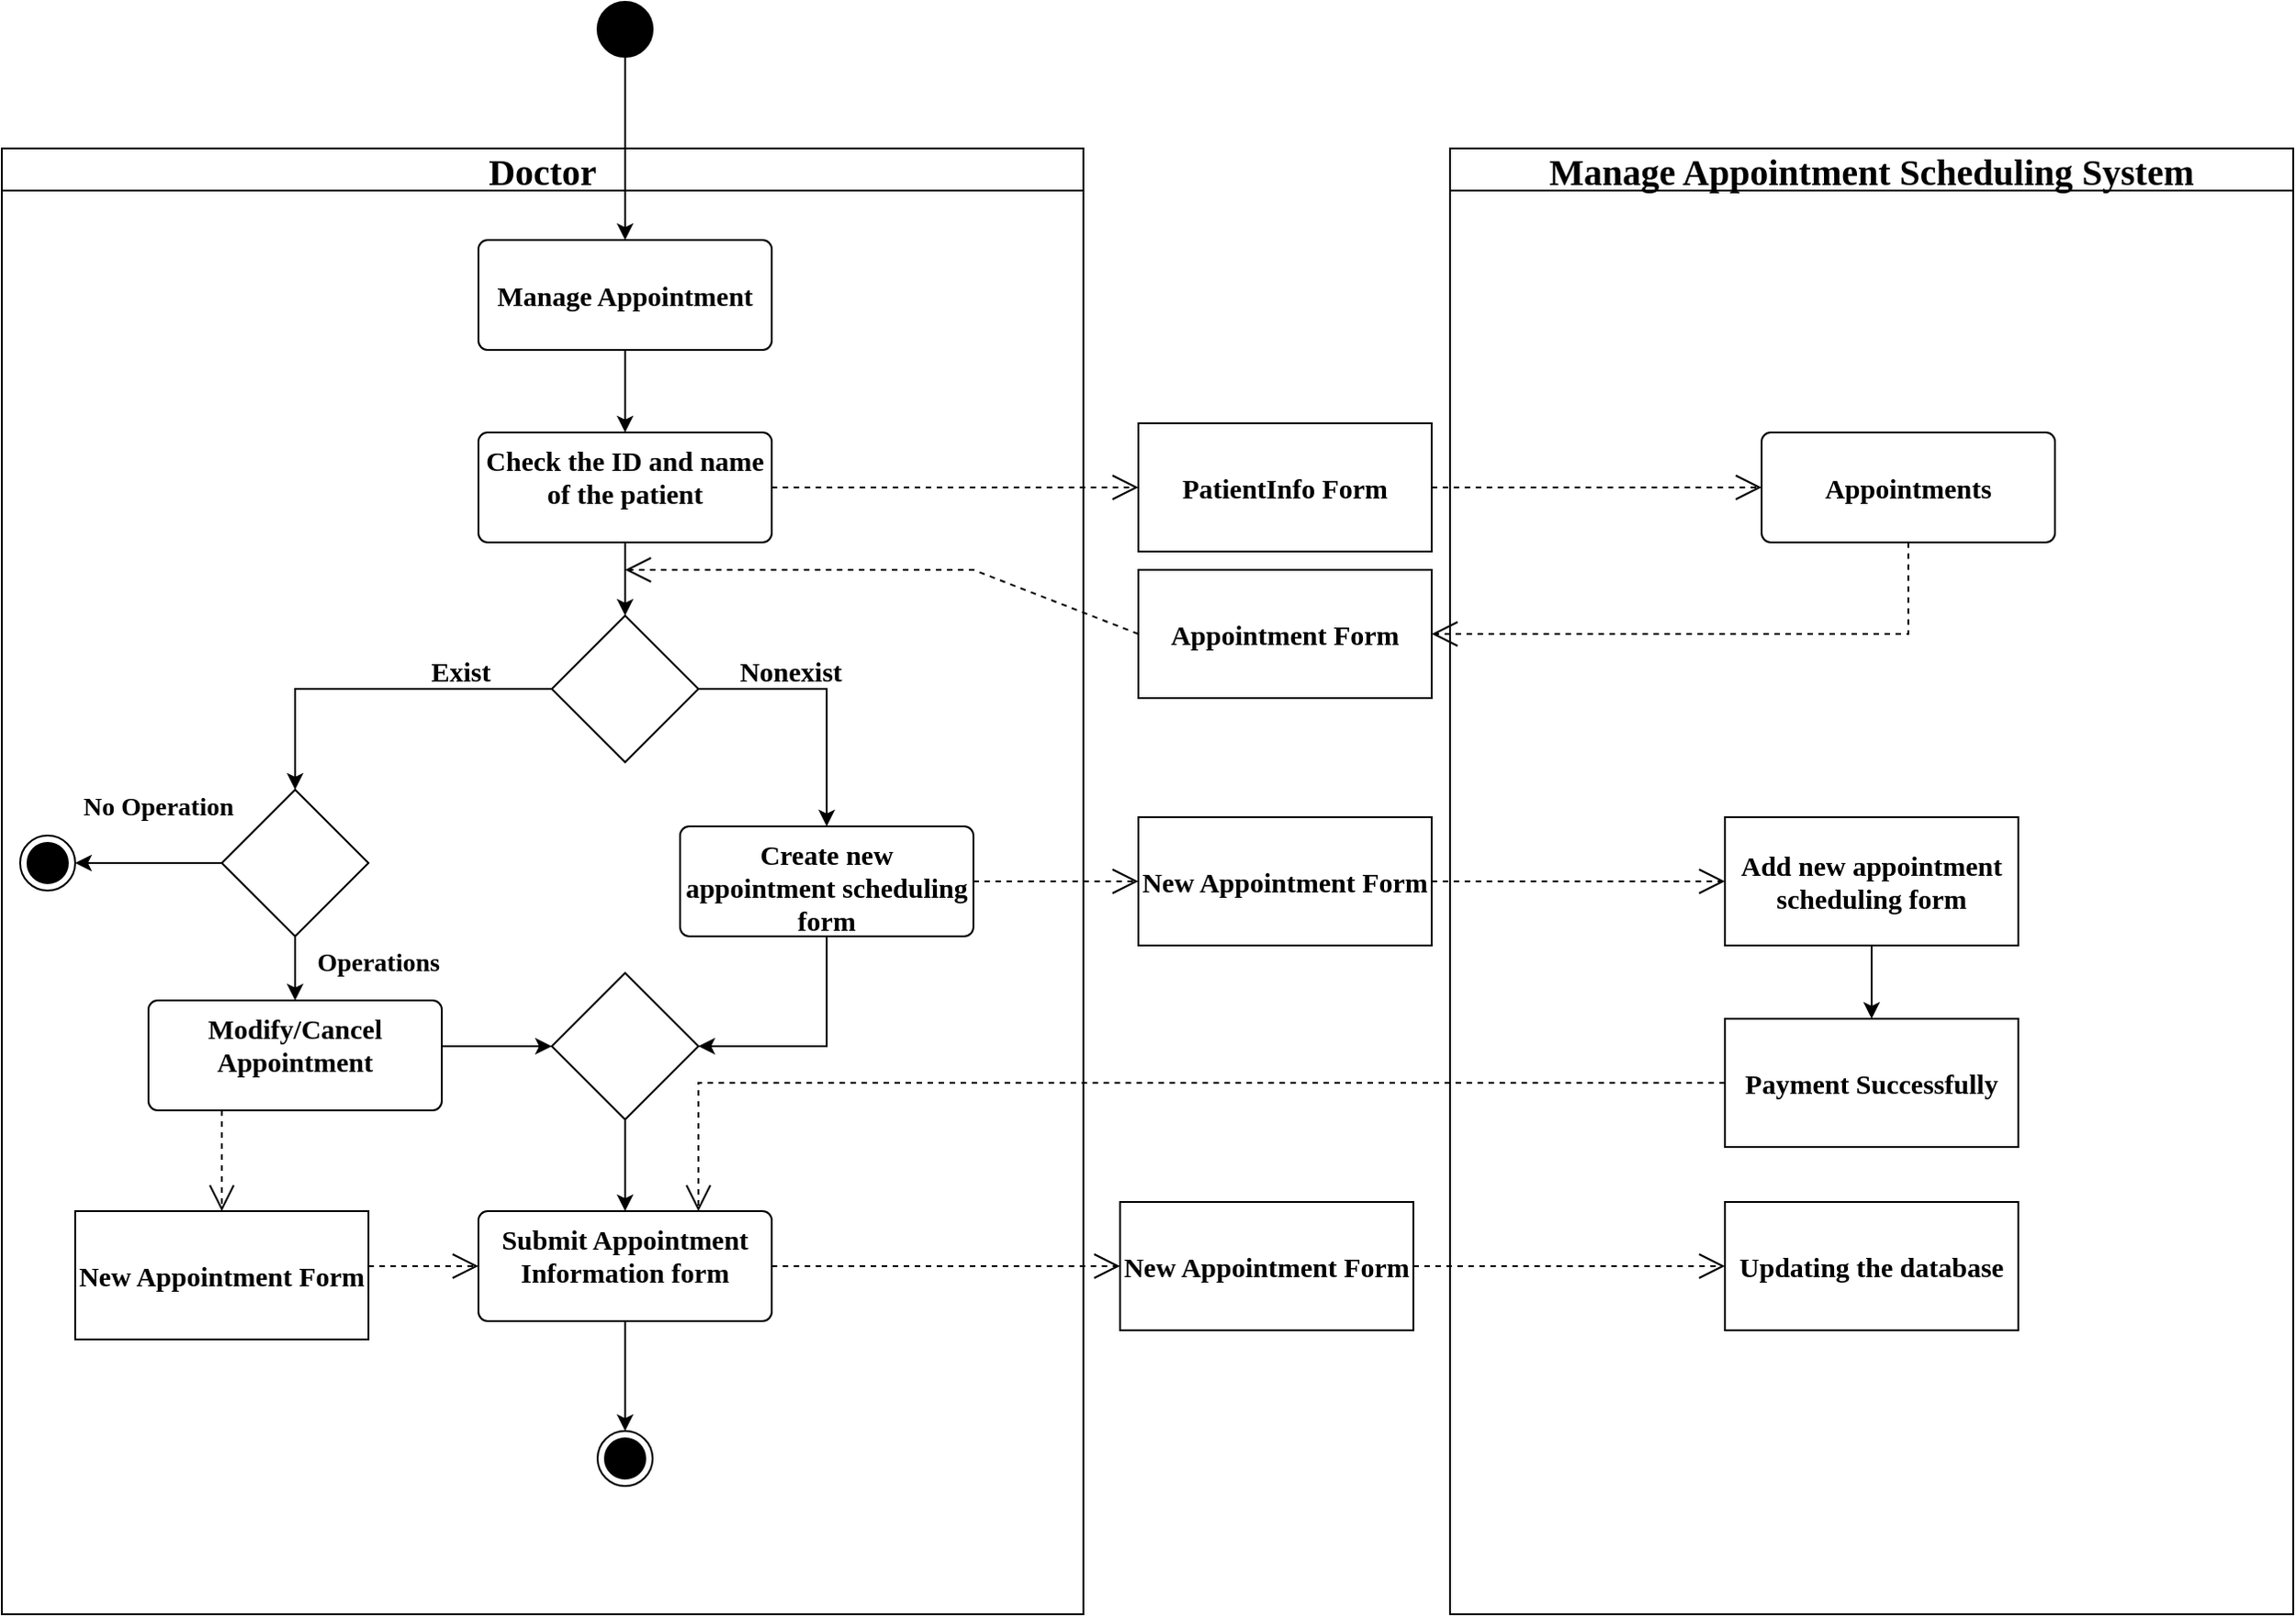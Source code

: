 <mxfile version="22.1.11" type="device">
  <diagram name="第 1 页" id="DlWbc_CsfBiEXpFM6pXh">
    <mxGraphModel dx="4248" dy="4411" grid="1" gridSize="10" guides="1" tooltips="1" connect="1" arrows="1" fold="1" page="1" pageScale="1" pageWidth="2339" pageHeight="3300" math="0" shadow="0">
      <root>
        <mxCell id="0" />
        <mxCell id="1" parent="0" />
        <mxCell id="Z6J47sClLCnxHhPXRvED-147" value="&lt;font style=&quot;font-size: 20px;&quot;&gt;Doctor&lt;/font&gt;" style="swimlane;whiteSpace=wrap;html=1;fontSize=15;fontStyle=1;fontFamily=Times New Roman;container=0;" parent="1" vertex="1">
          <mxGeometry x="-1840" y="-2160" width="590" height="800" as="geometry">
            <mxRectangle x="-1830" y="-2170" width="80" height="30" as="alternateBounds" />
          </mxGeometry>
        </mxCell>
        <mxCell id="Z6J47sClLCnxHhPXRvED-148" value="&lt;font style=&quot;font-size: 20px;&quot;&gt;Manage Appointment Scheduling System&lt;/font&gt;" style="swimlane;whiteSpace=wrap;html=1;fontSize=15;fontStyle=1;fontFamily=Times New Roman;container=0;" parent="1" vertex="1">
          <mxGeometry x="-1050" y="-2160" width="460" height="800" as="geometry" />
        </mxCell>
        <mxCell id="KSVYDBLKyM0QYWKPNwyB-7" value="Appointments" style="html=1;align=center;verticalAlign=middle;rounded=1;absoluteArcSize=1;arcSize=10;dashed=0;whiteSpace=wrap;fontFamily=Times New Roman;fontSize=15;fontStyle=1" parent="Z6J47sClLCnxHhPXRvED-148" vertex="1">
          <mxGeometry x="170" y="155" width="160" height="60" as="geometry" />
        </mxCell>
        <mxCell id="H93XmcPgIQw1p-FO6Vrx-16" value="Add new appointment scheduling form" style="rounded=0;whiteSpace=wrap;html=1;fontSize=15;fontStyle=1;fontFamily=Times New Roman;" parent="Z6J47sClLCnxHhPXRvED-148" vertex="1">
          <mxGeometry x="150" y="365" width="160" height="70" as="geometry" />
        </mxCell>
        <mxCell id="H93XmcPgIQw1p-FO6Vrx-22" value="Updating the database" style="rounded=0;whiteSpace=wrap;html=1;fontSize=15;fontStyle=1;fontFamily=Times New Roman;" parent="Z6J47sClLCnxHhPXRvED-148" vertex="1">
          <mxGeometry x="150" y="575" width="160" height="70" as="geometry" />
        </mxCell>
        <mxCell id="KSVYDBLKyM0QYWKPNwyB-39" value="Payment Successfully" style="rounded=0;whiteSpace=wrap;html=1;fontSize=15;fontStyle=1;fontFamily=Times New Roman;" parent="Z6J47sClLCnxHhPXRvED-148" vertex="1">
          <mxGeometry x="150" y="475" width="160" height="70" as="geometry" />
        </mxCell>
        <mxCell id="KSVYDBLKyM0QYWKPNwyB-40" value="" style="endArrow=classic;html=1;rounded=0;exitX=0.5;exitY=1;exitDx=0;exitDy=0;entryX=0.5;entryY=0;entryDx=0;entryDy=0;" parent="Z6J47sClLCnxHhPXRvED-148" source="H93XmcPgIQw1p-FO6Vrx-16" target="KSVYDBLKyM0QYWKPNwyB-39" edge="1">
          <mxGeometry width="50" height="50" relative="1" as="geometry">
            <mxPoint x="-150" y="590" as="sourcePoint" />
            <mxPoint x="-100" y="540" as="targetPoint" />
          </mxGeometry>
        </mxCell>
        <mxCell id="Y0szli2OYtI1Lo84pKaq-1" value="PatientInfo Form" style="rounded=0;whiteSpace=wrap;html=1;fontSize=15;fontStyle=1;fontFamily=Times New Roman;" parent="1" vertex="1">
          <mxGeometry x="-1220" y="-2010" width="160" height="70" as="geometry" />
        </mxCell>
        <mxCell id="Z6J47sClLCnxHhPXRvED-35" value="" style="ellipse;fillColor=strokeColor;html=1;fontSize=15;fontStyle=1;fontFamily=Times New Roman;" parent="1" vertex="1">
          <mxGeometry x="-1515" y="-2240" width="30" height="30" as="geometry" />
        </mxCell>
        <mxCell id="KSVYDBLKyM0QYWKPNwyB-4" value="" style="endArrow=classic;html=1;rounded=0;entryX=0.5;entryY=0;entryDx=0;entryDy=0;exitX=0.5;exitY=1;exitDx=0;exitDy=0;" parent="1" source="Z6J47sClLCnxHhPXRvED-35" edge="1">
          <mxGeometry width="50" height="50" relative="1" as="geometry">
            <mxPoint x="-1190" y="-2090" as="sourcePoint" />
            <mxPoint x="-1500" y="-2110" as="targetPoint" />
          </mxGeometry>
        </mxCell>
        <mxCell id="KSVYDBLKyM0QYWKPNwyB-10" value="Manage Appointment" style="html=1;align=center;verticalAlign=middle;rounded=1;absoluteArcSize=1;arcSize=10;dashed=0;whiteSpace=wrap;fontFamily=Times New Roman;fontSize=15;fontStyle=1" parent="1" vertex="1">
          <mxGeometry x="-1580" y="-2110" width="160" height="60" as="geometry" />
        </mxCell>
        <mxCell id="KSVYDBLKyM0QYWKPNwyB-16" value="" style="endArrow=open;endSize=12;dashed=1;html=1;rounded=0;exitX=1;exitY=0.5;exitDx=0;exitDy=0;entryX=0;entryY=0.5;entryDx=0;entryDy=0;" parent="1" source="Z6J47sClLCnxHhPXRvED-79" target="Y0szli2OYtI1Lo84pKaq-1" edge="1">
          <mxGeometry width="160" relative="1" as="geometry">
            <mxPoint x="-1250" y="-1900" as="sourcePoint" />
            <mxPoint x="-1090" y="-1900" as="targetPoint" />
          </mxGeometry>
        </mxCell>
        <mxCell id="KSVYDBLKyM0QYWKPNwyB-17" value="" style="endArrow=open;endSize=12;dashed=1;html=1;rounded=0;exitX=1;exitY=0.5;exitDx=0;exitDy=0;" parent="1" source="Y0szli2OYtI1Lo84pKaq-1" target="KSVYDBLKyM0QYWKPNwyB-7" edge="1">
          <mxGeometry width="160" relative="1" as="geometry">
            <mxPoint x="-1410" y="-1965" as="sourcePoint" />
            <mxPoint x="-1210" y="-1965" as="targetPoint" />
          </mxGeometry>
        </mxCell>
        <mxCell id="KSVYDBLKyM0QYWKPNwyB-18" value="" style="endArrow=open;endSize=12;dashed=1;html=1;rounded=0;exitX=0.5;exitY=1;exitDx=0;exitDy=0;entryX=1;entryY=0.5;entryDx=0;entryDy=0;" parent="1" source="KSVYDBLKyM0QYWKPNwyB-7" target="KSVYDBLKyM0QYWKPNwyB-20" edge="1">
          <mxGeometry width="160" relative="1" as="geometry">
            <mxPoint x="-1050" y="-1965" as="sourcePoint" />
            <mxPoint x="-860" y="-1965" as="targetPoint" />
            <Array as="points">
              <mxPoint x="-800" y="-1895" />
            </Array>
          </mxGeometry>
        </mxCell>
        <mxCell id="KSVYDBLKyM0QYWKPNwyB-19" value="" style="endArrow=open;endSize=12;dashed=1;html=1;rounded=0;exitX=0;exitY=0.5;exitDx=0;exitDy=0;" parent="1" source="KSVYDBLKyM0QYWKPNwyB-20" edge="1">
          <mxGeometry width="160" relative="1" as="geometry">
            <mxPoint x="-1040" y="-1955" as="sourcePoint" />
            <mxPoint x="-1500" y="-1930" as="targetPoint" />
            <Array as="points">
              <mxPoint x="-1310" y="-1930" />
            </Array>
          </mxGeometry>
        </mxCell>
        <mxCell id="KSVYDBLKyM0QYWKPNwyB-20" value="Appointment Form" style="rounded=0;whiteSpace=wrap;html=1;fontSize=15;fontStyle=1;fontFamily=Times New Roman;" parent="1" vertex="1">
          <mxGeometry x="-1220" y="-1930" width="160" height="70" as="geometry" />
        </mxCell>
        <mxCell id="KSVYDBLKyM0QYWKPNwyB-32" value="" style="endArrow=open;endSize=12;dashed=1;html=1;rounded=0;exitX=1;exitY=0.5;exitDx=0;exitDy=0;entryX=0;entryY=0.5;entryDx=0;entryDy=0;" parent="1" source="H93XmcPgIQw1p-FO6Vrx-31" target="KSVYDBLKyM0QYWKPNwyB-50" edge="1">
          <mxGeometry width="160" relative="1" as="geometry">
            <mxPoint x="-1410" y="-1965" as="sourcePoint" />
            <mxPoint x="-1220" y="-1760" as="targetPoint" />
          </mxGeometry>
        </mxCell>
        <mxCell id="KSVYDBLKyM0QYWKPNwyB-44" value="" style="endArrow=open;endSize=12;dashed=1;html=1;rounded=0;exitX=0;exitY=0.5;exitDx=0;exitDy=0;entryX=0.75;entryY=0;entryDx=0;entryDy=0;" parent="1" source="KSVYDBLKyM0QYWKPNwyB-39" target="H93XmcPgIQw1p-FO6Vrx-38" edge="1">
          <mxGeometry width="160" relative="1" as="geometry">
            <mxPoint x="-1220" y="-1650" as="sourcePoint" />
            <mxPoint x="-1420" y="-1650" as="targetPoint" />
            <Array as="points">
              <mxPoint x="-1460" y="-1650" />
            </Array>
          </mxGeometry>
        </mxCell>
        <mxCell id="KSVYDBLKyM0QYWKPNwyB-50" value="New Appointment Form" style="rounded=0;whiteSpace=wrap;html=1;fontSize=15;fontStyle=1;fontFamily=Times New Roman;" parent="1" vertex="1">
          <mxGeometry x="-1220" y="-1795" width="160" height="70" as="geometry" />
        </mxCell>
        <mxCell id="KSVYDBLKyM0QYWKPNwyB-52" value="" style="endArrow=open;endSize=12;dashed=1;html=1;rounded=0;exitX=1;exitY=0.5;exitDx=0;exitDy=0;entryX=0;entryY=0.5;entryDx=0;entryDy=0;" parent="1" source="KSVYDBLKyM0QYWKPNwyB-50" target="H93XmcPgIQw1p-FO6Vrx-16" edge="1">
          <mxGeometry width="160" relative="1" as="geometry">
            <mxPoint x="-1300" y="-1750" as="sourcePoint" />
            <mxPoint x="-1210" y="-1750" as="targetPoint" />
          </mxGeometry>
        </mxCell>
        <mxCell id="Z6J47sClLCnxHhPXRvED-79" value="Check the ID and name of the patient" style="html=1;align=center;verticalAlign=top;rounded=1;absoluteArcSize=1;arcSize=10;dashed=0;whiteSpace=wrap;fontFamily=Times New Roman;fontSize=15;fontStyle=1" parent="1" vertex="1">
          <mxGeometry x="-1580" y="-2005" width="160" height="60" as="geometry" />
        </mxCell>
        <mxCell id="H93XmcPgIQw1p-FO6Vrx-11" value="" style="rhombus;whiteSpace=wrap;html=1;fontSize=15;fontStyle=1" parent="1" vertex="1">
          <mxGeometry x="-1540" y="-1905" width="80" height="80" as="geometry" />
        </mxCell>
        <mxCell id="H93XmcPgIQw1p-FO6Vrx-26" value="" style="ellipse;html=1;shape=endState;fillColor=strokeColor;fontSize=15;fontStyle=1;fontFamily=Times New Roman;" parent="1" vertex="1">
          <mxGeometry x="-1515" y="-1460" width="30" height="30" as="geometry" />
        </mxCell>
        <mxCell id="H93XmcPgIQw1p-FO6Vrx-31" value="Create new appointment scheduling form" style="html=1;align=center;verticalAlign=top;rounded=1;absoluteArcSize=1;arcSize=10;dashed=0;whiteSpace=wrap;fontFamily=Times New Roman;fontSize=15;fontStyle=1" parent="1" vertex="1">
          <mxGeometry x="-1470" y="-1790" width="160" height="60" as="geometry" />
        </mxCell>
        <mxCell id="KSVYDBLKyM0QYWKPNwyB-34" style="edgeStyle=orthogonalEdgeStyle;rounded=0;orthogonalLoop=1;jettySize=auto;html=1;exitX=0.5;exitY=1;exitDx=0;exitDy=0;entryX=0.5;entryY=0;entryDx=0;entryDy=0;" parent="1" source="H93XmcPgIQw1p-FO6Vrx-32" target="H93XmcPgIQw1p-FO6Vrx-38" edge="1">
          <mxGeometry relative="1" as="geometry" />
        </mxCell>
        <mxCell id="H93XmcPgIQw1p-FO6Vrx-32" value="" style="rhombus;whiteSpace=wrap;html=1;fontSize=15;fontStyle=1" parent="1" vertex="1">
          <mxGeometry x="-1540" y="-1710" width="80" height="80" as="geometry" />
        </mxCell>
        <mxCell id="H93XmcPgIQw1p-FO6Vrx-38" value="Submit Appointment Information form" style="html=1;align=center;verticalAlign=top;rounded=1;absoluteArcSize=1;arcSize=10;dashed=0;whiteSpace=wrap;fontFamily=Times New Roman;fontSize=15;fontStyle=1" parent="1" vertex="1">
          <mxGeometry x="-1580" y="-1580" width="160" height="60" as="geometry" />
        </mxCell>
        <mxCell id="KSVYDBLKyM0QYWKPNwyB-9" value="" style="endArrow=classic;html=1;rounded=0;exitX=0.5;exitY=1;exitDx=0;exitDy=0;entryX=0.5;entryY=0;entryDx=0;entryDy=0;" parent="1" target="Z6J47sClLCnxHhPXRvED-79" edge="1">
          <mxGeometry width="50" height="50" relative="1" as="geometry">
            <mxPoint x="-1500" y="-2050" as="sourcePoint" />
            <mxPoint x="-1140" y="-1930" as="targetPoint" />
          </mxGeometry>
        </mxCell>
        <mxCell id="KSVYDBLKyM0QYWKPNwyB-21" value="" style="endArrow=classic;html=1;rounded=0;exitX=0.5;exitY=1;exitDx=0;exitDy=0;entryX=0.5;entryY=0;entryDx=0;entryDy=0;" parent="1" source="Z6J47sClLCnxHhPXRvED-79" target="H93XmcPgIQw1p-FO6Vrx-11" edge="1">
          <mxGeometry width="50" height="50" relative="1" as="geometry">
            <mxPoint x="-1190" y="-1670" as="sourcePoint" />
            <mxPoint x="-1140" y="-1720" as="targetPoint" />
          </mxGeometry>
        </mxCell>
        <mxCell id="KSVYDBLKyM0QYWKPNwyB-22" value="" style="endArrow=classic;html=1;rounded=0;exitX=0;exitY=0.5;exitDx=0;exitDy=0;entryX=0.5;entryY=0;entryDx=0;entryDy=0;" parent="1" source="H93XmcPgIQw1p-FO6Vrx-11" target="T4fCLZo8ajhPvmI_kKTS-1" edge="1">
          <mxGeometry width="50" height="50" relative="1" as="geometry">
            <mxPoint x="-1190" y="-1670" as="sourcePoint" />
            <mxPoint x="-1140" y="-1720" as="targetPoint" />
            <Array as="points">
              <mxPoint x="-1680" y="-1865" />
            </Array>
          </mxGeometry>
        </mxCell>
        <mxCell id="KSVYDBLKyM0QYWKPNwyB-23" value="" style="endArrow=classic;html=1;rounded=0;exitX=1;exitY=0.5;exitDx=0;exitDy=0;entryX=0.5;entryY=0;entryDx=0;entryDy=0;" parent="1" source="H93XmcPgIQw1p-FO6Vrx-11" target="H93XmcPgIQw1p-FO6Vrx-31" edge="1">
          <mxGeometry width="50" height="50" relative="1" as="geometry">
            <mxPoint x="-1190" y="-1670" as="sourcePoint" />
            <mxPoint x="-1140" y="-1720" as="targetPoint" />
            <Array as="points">
              <mxPoint x="-1390" y="-1865" />
            </Array>
          </mxGeometry>
        </mxCell>
        <mxCell id="KSVYDBLKyM0QYWKPNwyB-25" value="" style="endArrow=classic;html=1;rounded=0;entryX=0;entryY=0.5;entryDx=0;entryDy=0;" parent="1" target="H93XmcPgIQw1p-FO6Vrx-32" edge="1">
          <mxGeometry width="50" height="50" relative="1" as="geometry">
            <mxPoint x="-1600" y="-1670" as="sourcePoint" />
            <mxPoint x="-1140" y="-1610" as="targetPoint" />
            <Array as="points" />
          </mxGeometry>
        </mxCell>
        <mxCell id="KSVYDBLKyM0QYWKPNwyB-27" value="" style="endArrow=classic;html=1;rounded=0;entryX=1;entryY=0.5;entryDx=0;entryDy=0;exitX=0.5;exitY=1;exitDx=0;exitDy=0;" parent="1" source="H93XmcPgIQw1p-FO6Vrx-31" target="H93XmcPgIQw1p-FO6Vrx-32" edge="1">
          <mxGeometry width="50" height="50" relative="1" as="geometry">
            <mxPoint x="-1190" y="-1560" as="sourcePoint" />
            <mxPoint x="-1140" y="-1610" as="targetPoint" />
            <Array as="points">
              <mxPoint x="-1390" y="-1670" />
            </Array>
          </mxGeometry>
        </mxCell>
        <mxCell id="KSVYDBLKyM0QYWKPNwyB-30" value="Exist" style="text;html=1;align=center;verticalAlign=middle;resizable=0;points=[];autosize=1;strokeColor=none;fillColor=none;fontFamily=Times New Roman;fontStyle=1;fontSize=15;" parent="1" vertex="1">
          <mxGeometry x="-1620" y="-1890" width="60" height="30" as="geometry" />
        </mxCell>
        <mxCell id="KSVYDBLKyM0QYWKPNwyB-31" value="Nonexist" style="text;html=1;align=center;verticalAlign=middle;resizable=0;points=[];autosize=1;strokeColor=none;fillColor=none;fontStyle=1;fontSize=15;fontFamily=Times New Roman;" parent="1" vertex="1">
          <mxGeometry x="-1450" y="-1890" width="80" height="30" as="geometry" />
        </mxCell>
        <mxCell id="KSVYDBLKyM0QYWKPNwyB-48" value="" style="endArrow=classic;html=1;rounded=0;exitX=0.5;exitY=1;exitDx=0;exitDy=0;entryX=0.5;entryY=0;entryDx=0;entryDy=0;" parent="1" source="H93XmcPgIQw1p-FO6Vrx-38" target="H93XmcPgIQw1p-FO6Vrx-26" edge="1">
          <mxGeometry width="50" height="50" relative="1" as="geometry">
            <mxPoint x="-1430" y="-1670" as="sourcePoint" />
            <mxPoint x="-1380" y="-1720" as="targetPoint" />
          </mxGeometry>
        </mxCell>
        <mxCell id="T4fCLZo8ajhPvmI_kKTS-4" value="" style="endArrow=open;endSize=12;dashed=1;html=1;rounded=0;entryX=0;entryY=0.5;entryDx=0;entryDy=0;" parent="1" target="H93XmcPgIQw1p-FO6Vrx-38" edge="1">
          <mxGeometry width="160" relative="1" as="geometry">
            <mxPoint x="-1640" y="-1550" as="sourcePoint" />
            <mxPoint x="-1710" y="-1570" as="targetPoint" />
          </mxGeometry>
        </mxCell>
        <mxCell id="H93XmcPgIQw1p-FO6Vrx-15" value="Modify/Cancel Appointment" style="html=1;align=center;verticalAlign=top;rounded=1;absoluteArcSize=1;arcSize=10;dashed=0;whiteSpace=wrap;fontFamily=Times New Roman;fontSize=15;fontStyle=1" parent="1" vertex="1">
          <mxGeometry x="-1760" y="-1695" width="160" height="60" as="geometry" />
        </mxCell>
        <mxCell id="T4fCLZo8ajhPvmI_kKTS-1" value="" style="rhombus;whiteSpace=wrap;html=1;fontSize=15;fontStyle=1" parent="1" vertex="1">
          <mxGeometry x="-1720" y="-1810" width="80" height="80" as="geometry" />
        </mxCell>
        <mxCell id="T4fCLZo8ajhPvmI_kKTS-2" value="" style="endArrow=classic;html=1;rounded=0;exitX=0.5;exitY=1;exitDx=0;exitDy=0;entryX=0.5;entryY=0;entryDx=0;entryDy=0;" parent="1" source="T4fCLZo8ajhPvmI_kKTS-1" target="H93XmcPgIQw1p-FO6Vrx-15" edge="1">
          <mxGeometry width="50" height="50" relative="1" as="geometry">
            <mxPoint x="-1590" y="-1660" as="sourcePoint" />
            <mxPoint x="-1660" y="-1700" as="targetPoint" />
            <Array as="points" />
          </mxGeometry>
        </mxCell>
        <mxCell id="KSVYDBLKyM0QYWKPNwyB-45" value="New Appointment Form" style="rounded=0;whiteSpace=wrap;html=1;fontSize=15;fontStyle=1;fontFamily=Times New Roman;" parent="1" vertex="1">
          <mxGeometry x="-1800" y="-1580" width="160" height="70" as="geometry" />
        </mxCell>
        <mxCell id="KSVYDBLKyM0QYWKPNwyB-46" value="" style="endArrow=open;endSize=12;dashed=1;html=1;rounded=0;exitX=0.25;exitY=1;exitDx=0;exitDy=0;" parent="1" source="H93XmcPgIQw1p-FO6Vrx-15" target="KSVYDBLKyM0QYWKPNwyB-45" edge="1">
          <mxGeometry width="160" relative="1" as="geometry">
            <mxPoint x="-870" y="-1640" as="sourcePoint" />
            <mxPoint x="-1050" y="-1640" as="targetPoint" />
          </mxGeometry>
        </mxCell>
        <mxCell id="T4fCLZo8ajhPvmI_kKTS-6" value="" style="endArrow=classic;html=1;rounded=0;exitX=0;exitY=0.5;exitDx=0;exitDy=0;entryX=1;entryY=0.5;entryDx=0;entryDy=0;" parent="1" source="T4fCLZo8ajhPvmI_kKTS-1" target="T4fCLZo8ajhPvmI_kKTS-7" edge="1">
          <mxGeometry width="50" height="50" relative="1" as="geometry">
            <mxPoint x="-1490" y="-1510" as="sourcePoint" />
            <mxPoint x="-1800" y="-1770" as="targetPoint" />
          </mxGeometry>
        </mxCell>
        <mxCell id="T4fCLZo8ajhPvmI_kKTS-5" value="&lt;font size=&quot;1&quot; face=&quot;Times New Roman&quot;&gt;&lt;b style=&quot;font-size: 14px;&quot;&gt;Operations&lt;/b&gt;&lt;/font&gt;" style="text;html=1;align=center;verticalAlign=middle;resizable=0;points=[];autosize=1;strokeColor=none;fillColor=none;" parent="1" vertex="1">
          <mxGeometry x="-1680" y="-1730" width="90" height="30" as="geometry" />
        </mxCell>
        <mxCell id="T4fCLZo8ajhPvmI_kKTS-7" value="" style="ellipse;html=1;shape=endState;fillColor=strokeColor;fontSize=15;fontStyle=1;fontFamily=Times New Roman;" parent="1" vertex="1">
          <mxGeometry x="-1830" y="-1785" width="30" height="30" as="geometry" />
        </mxCell>
        <mxCell id="T4fCLZo8ajhPvmI_kKTS-8" value="&lt;font size=&quot;1&quot; face=&quot;Times New Roman&quot;&gt;&lt;b style=&quot;font-size: 14px;&quot;&gt;No Operation&lt;/b&gt;&lt;/font&gt;" style="text;html=1;align=center;verticalAlign=middle;resizable=0;points=[];autosize=1;strokeColor=none;fillColor=none;" parent="1" vertex="1">
          <mxGeometry x="-1810" y="-1815" width="110" height="30" as="geometry" />
        </mxCell>
        <mxCell id="ITGP57_AhHKQVKENnILL-1" value="New Appointment Form" style="rounded=0;whiteSpace=wrap;html=1;fontSize=15;fontStyle=1;fontFamily=Times New Roman;" parent="1" vertex="1">
          <mxGeometry x="-1230" y="-1585" width="160" height="70" as="geometry" />
        </mxCell>
        <mxCell id="ITGP57_AhHKQVKENnILL-2" value="" style="endArrow=open;endSize=12;dashed=1;html=1;rounded=0;exitX=1;exitY=0.5;exitDx=0;exitDy=0;entryX=0;entryY=0.5;entryDx=0;entryDy=0;" parent="1" source="H93XmcPgIQw1p-FO6Vrx-38" target="ITGP57_AhHKQVKENnILL-1" edge="1">
          <mxGeometry width="160" relative="1" as="geometry">
            <mxPoint x="-1300" y="-1750" as="sourcePoint" />
            <mxPoint x="-1210" y="-1750" as="targetPoint" />
          </mxGeometry>
        </mxCell>
        <mxCell id="ITGP57_AhHKQVKENnILL-3" value="" style="endArrow=open;endSize=12;dashed=1;html=1;rounded=0;exitX=1;exitY=0.5;exitDx=0;exitDy=0;entryX=0;entryY=0.5;entryDx=0;entryDy=0;" parent="1" source="ITGP57_AhHKQVKENnILL-1" target="H93XmcPgIQw1p-FO6Vrx-22" edge="1">
          <mxGeometry width="160" relative="1" as="geometry">
            <mxPoint x="-1300" y="-1750" as="sourcePoint" />
            <mxPoint x="-1210" y="-1750" as="targetPoint" />
          </mxGeometry>
        </mxCell>
      </root>
    </mxGraphModel>
  </diagram>
</mxfile>
